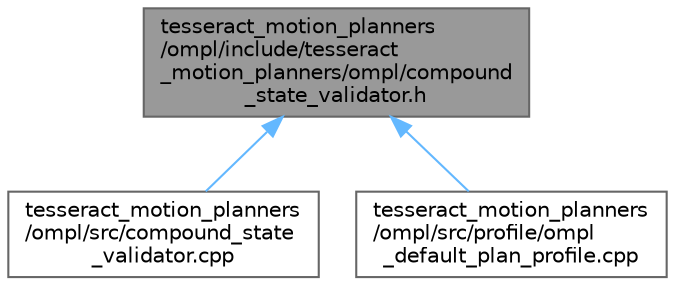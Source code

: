 digraph "tesseract_motion_planners/ompl/include/tesseract_motion_planners/ompl/compound_state_validator.h"
{
 // LATEX_PDF_SIZE
  bgcolor="transparent";
  edge [fontname=Helvetica,fontsize=10,labelfontname=Helvetica,labelfontsize=10];
  node [fontname=Helvetica,fontsize=10,shape=box,height=0.2,width=0.4];
  Node1 [label="tesseract_motion_planners\l/ompl/include/tesseract\l_motion_planners/ompl/compound\l_state_validator.h",height=0.2,width=0.4,color="gray40", fillcolor="grey60", style="filled", fontcolor="black",tooltip="Tesseract OMPL planner OMPL compund state validator."];
  Node1 -> Node2 [dir="back",color="steelblue1",style="solid"];
  Node2 [label="tesseract_motion_planners\l/ompl/src/compound_state\l_validator.cpp",height=0.2,width=0.4,color="grey40", fillcolor="white", style="filled",URL="$d2/d2c/compound__state__validator_8cpp.html",tooltip="Tesseract OMPL planner OMPL compound state validator."];
  Node1 -> Node3 [dir="back",color="steelblue1",style="solid"];
  Node3 [label="tesseract_motion_planners\l/ompl/src/profile/ompl\l_default_plan_profile.cpp",height=0.2,width=0.4,color="grey40", fillcolor="white", style="filled",URL="$d6/dc0/ompl__default__plan__profile_8cpp.html",tooltip=" "];
}
